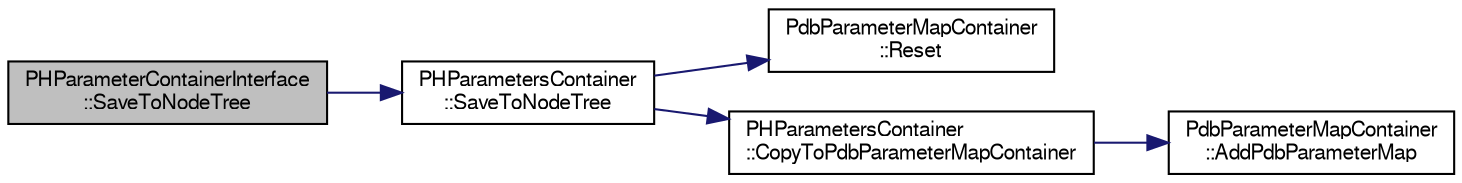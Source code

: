 digraph "PHParameterContainerInterface::SaveToNodeTree"
{
  bgcolor="transparent";
  edge [fontname="FreeSans",fontsize="10",labelfontname="FreeSans",labelfontsize="10"];
  node [fontname="FreeSans",fontsize="10",shape=record];
  rankdir="LR";
  Node1 [label="PHParameterContainerInterface\l::SaveToNodeTree",height=0.2,width=0.4,color="black", fillcolor="grey75", style="filled" fontcolor="black"];
  Node1 -> Node2 [color="midnightblue",fontsize="10",style="solid",fontname="FreeSans"];
  Node2 [label="PHParametersContainer\l::SaveToNodeTree",height=0.2,width=0.4,color="black",URL="$d7/d6b/classPHParametersContainer.html#aaead8ac42db247baa239c4b236b427c5"];
  Node2 -> Node3 [color="midnightblue",fontsize="10",style="solid",fontname="FreeSans"];
  Node3 [label="PdbParameterMapContainer\l::Reset",height=0.2,width=0.4,color="black",URL="$d4/d7d/classPdbParameterMapContainer.html#af6d1e0fae18841c086b86e82b93e92c2",tooltip="Clear Event. "];
  Node2 -> Node4 [color="midnightblue",fontsize="10",style="solid",fontname="FreeSans"];
  Node4 [label="PHParametersContainer\l::CopyToPdbParameterMapContainer",height=0.2,width=0.4,color="black",URL="$d7/d6b/classPHParametersContainer.html#a278f75a3ec3234961271ad8d33c4c126"];
  Node4 -> Node5 [color="midnightblue",fontsize="10",style="solid",fontname="FreeSans"];
  Node5 [label="PdbParameterMapContainer\l::AddPdbParameterMap",height=0.2,width=0.4,color="black",URL="$d4/d7d/classPdbParameterMapContainer.html#a0e5436b10b4e13f2575b80553dc8beba"];
}
